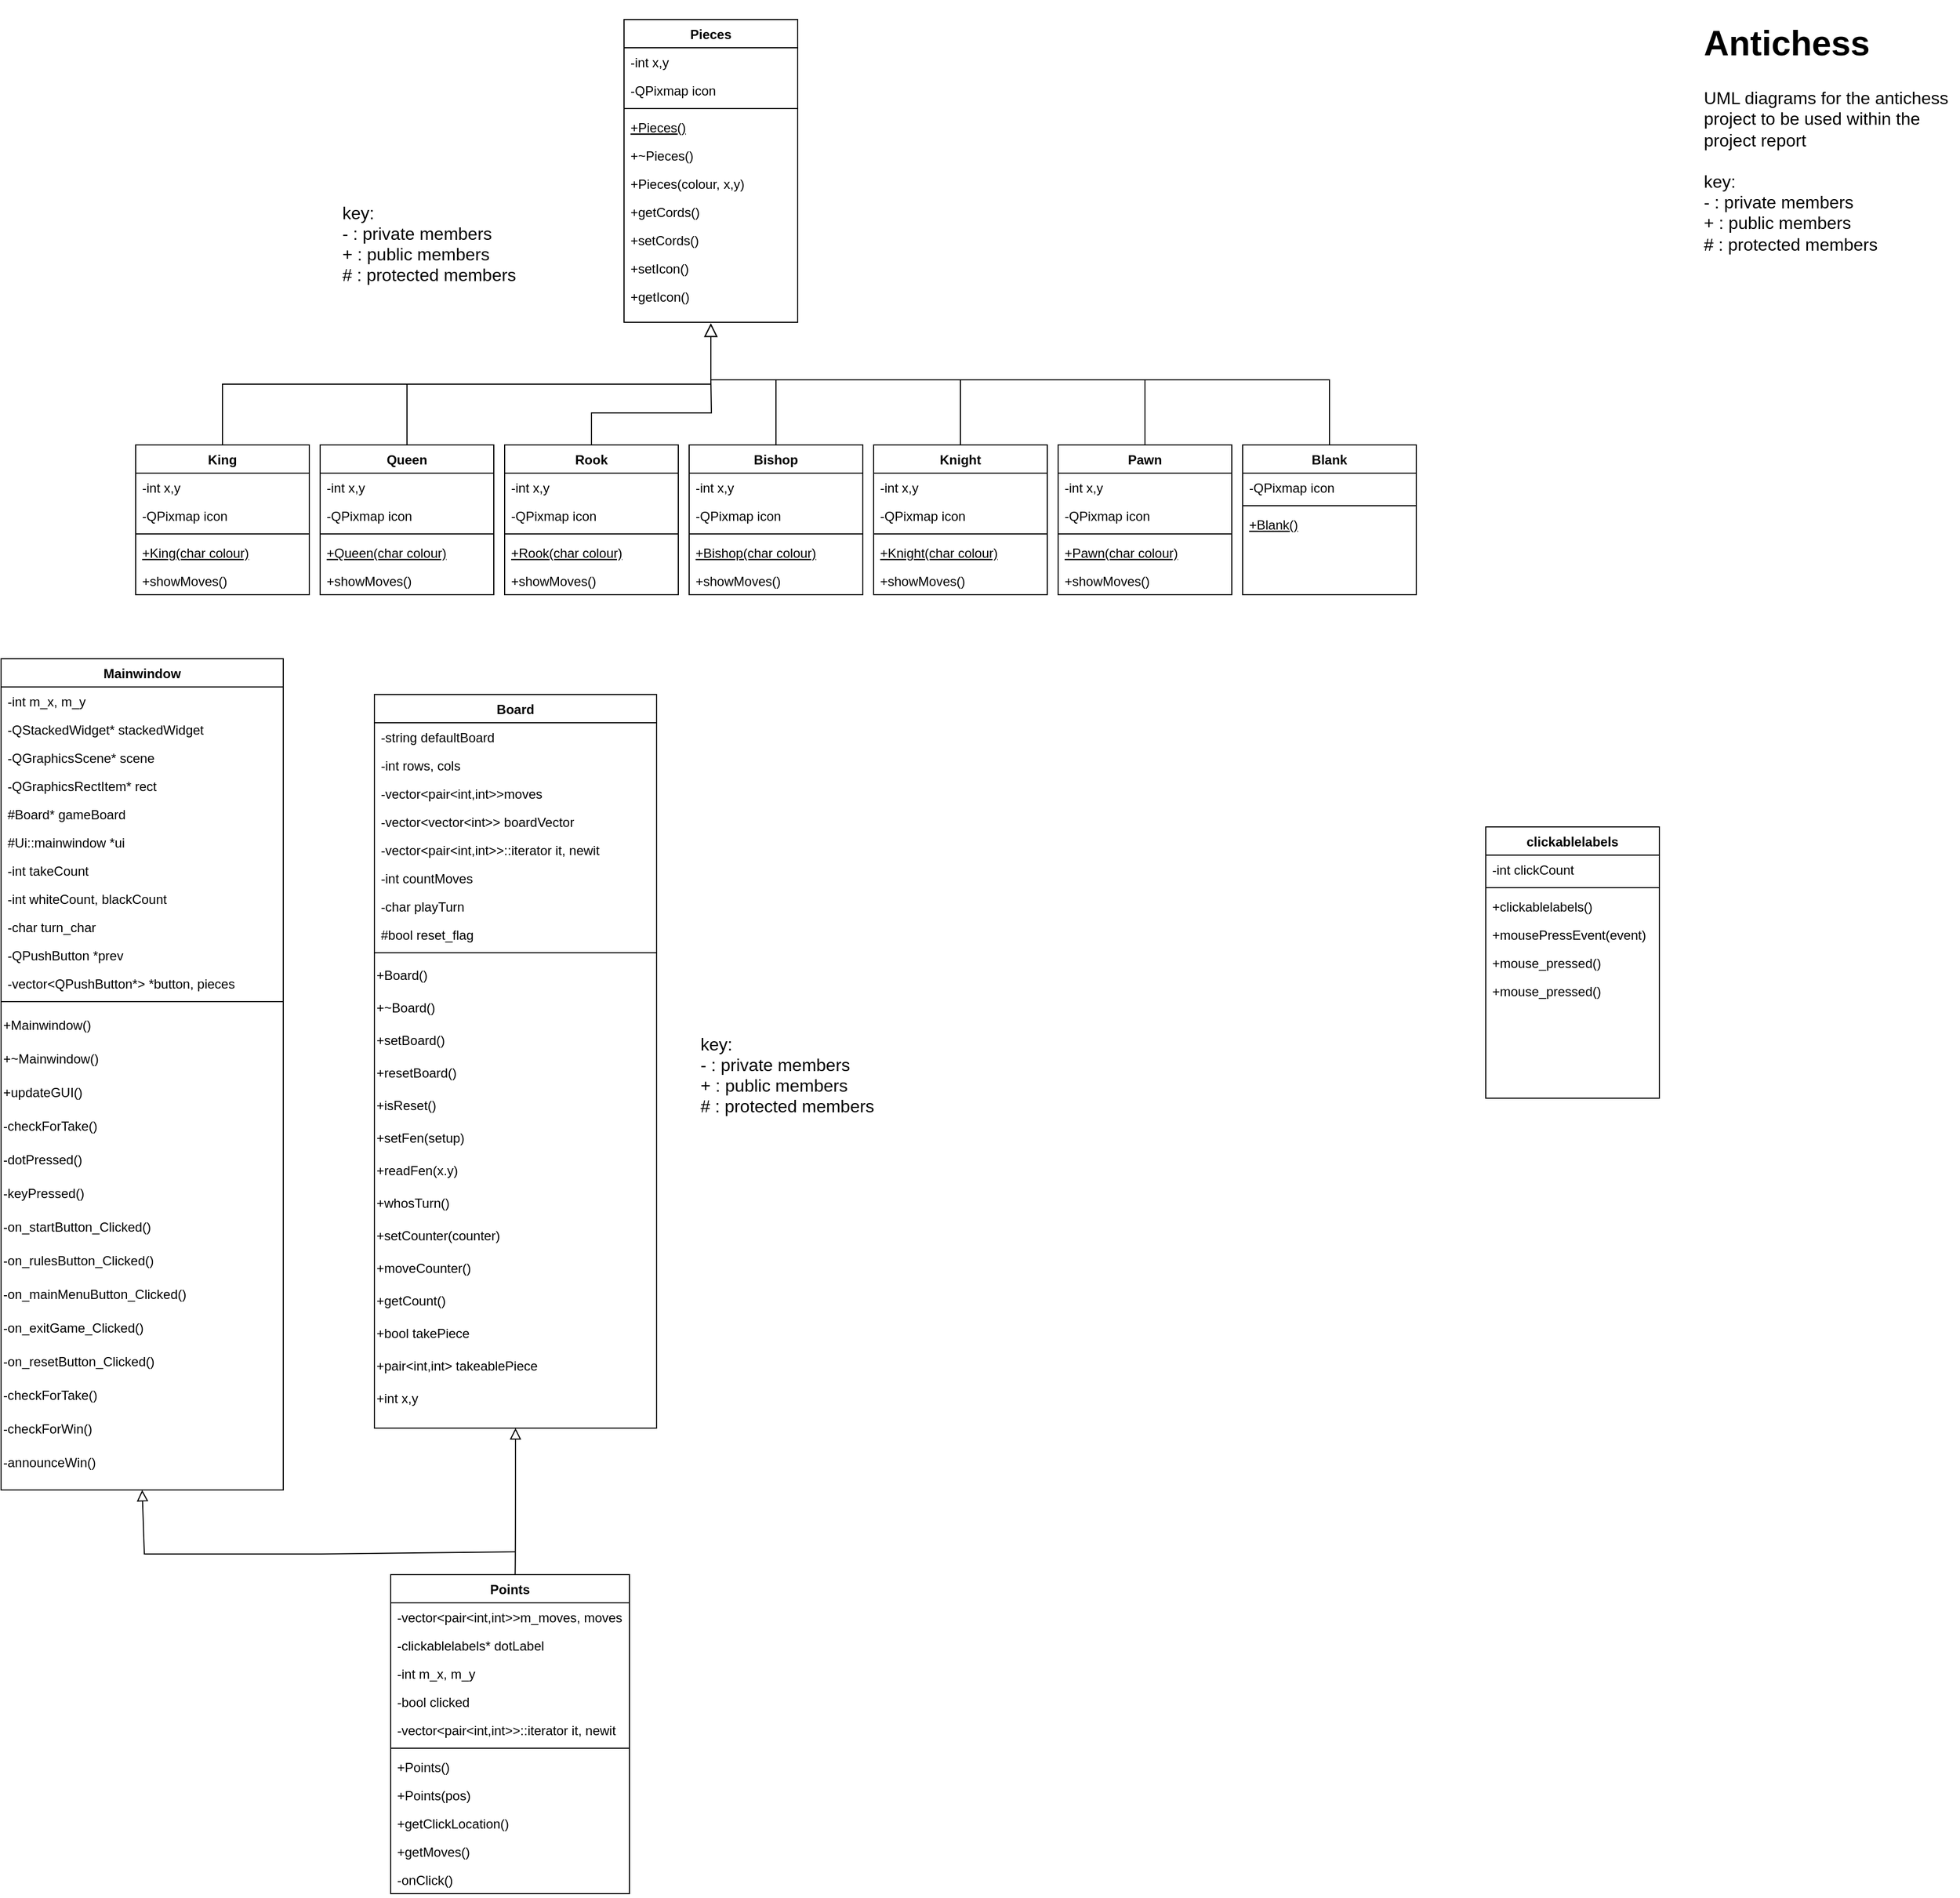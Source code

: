<mxfile version="21.2.1" type="device">
  <diagram id="C5RBs43oDa-KdzZeNtuy" name="Page-1">
    <mxGraphModel dx="2474" dy="1254" grid="0" gridSize="10" guides="1" tooltips="1" connect="1" arrows="1" fold="1" page="0" pageScale="1" pageWidth="827" pageHeight="1169" math="0" shadow="0">
      <root>
        <mxCell id="WIyWlLk6GJQsqaUBKTNV-0" />
        <mxCell id="WIyWlLk6GJQsqaUBKTNV-1" parent="WIyWlLk6GJQsqaUBKTNV-0" />
        <mxCell id="zkfFHV4jXpPFQw0GAbJ--6" value="King" style="swimlane;fontStyle=1;align=center;verticalAlign=top;childLayout=stackLayout;horizontal=1;startSize=26;horizontalStack=0;resizeParent=1;resizeLast=0;collapsible=1;marginBottom=0;rounded=0;shadow=0;strokeWidth=1;" parent="WIyWlLk6GJQsqaUBKTNV-1" vertex="1">
          <mxGeometry x="50" y="410" width="160" height="138" as="geometry">
            <mxRectangle x="130" y="380" width="160" height="26" as="alternateBounds" />
          </mxGeometry>
        </mxCell>
        <mxCell id="zkfFHV4jXpPFQw0GAbJ--7" value="-int x,y" style="text;align=left;verticalAlign=top;spacingLeft=4;spacingRight=4;overflow=hidden;rotatable=0;points=[[0,0.5],[1,0.5]];portConstraint=eastwest;" parent="zkfFHV4jXpPFQw0GAbJ--6" vertex="1">
          <mxGeometry y="26" width="160" height="26" as="geometry" />
        </mxCell>
        <mxCell id="zkfFHV4jXpPFQw0GAbJ--8" value="-QPixmap icon" style="text;align=left;verticalAlign=top;spacingLeft=4;spacingRight=4;overflow=hidden;rotatable=0;points=[[0,0.5],[1,0.5]];portConstraint=eastwest;rounded=0;shadow=0;html=0;" parent="zkfFHV4jXpPFQw0GAbJ--6" vertex="1">
          <mxGeometry y="52" width="160" height="26" as="geometry" />
        </mxCell>
        <mxCell id="zkfFHV4jXpPFQw0GAbJ--9" value="" style="line;html=1;strokeWidth=1;align=left;verticalAlign=middle;spacingTop=-1;spacingLeft=3;spacingRight=3;rotatable=0;labelPosition=right;points=[];portConstraint=eastwest;" parent="zkfFHV4jXpPFQw0GAbJ--6" vertex="1">
          <mxGeometry y="78" width="160" height="8" as="geometry" />
        </mxCell>
        <mxCell id="zkfFHV4jXpPFQw0GAbJ--10" value="+King(char colour)&#xa;" style="text;align=left;verticalAlign=top;spacingLeft=4;spacingRight=4;overflow=hidden;rotatable=0;points=[[0,0.5],[1,0.5]];portConstraint=eastwest;fontStyle=4" parent="zkfFHV4jXpPFQw0GAbJ--6" vertex="1">
          <mxGeometry y="86" width="160" height="26" as="geometry" />
        </mxCell>
        <mxCell id="zkfFHV4jXpPFQw0GAbJ--11" value="+showMoves()" style="text;align=left;verticalAlign=top;spacingLeft=4;spacingRight=4;overflow=hidden;rotatable=0;points=[[0,0.5],[1,0.5]];portConstraint=eastwest;" parent="zkfFHV4jXpPFQw0GAbJ--6" vertex="1">
          <mxGeometry y="112" width="160" height="26" as="geometry" />
        </mxCell>
        <mxCell id="zkfFHV4jXpPFQw0GAbJ--12" value="" style="endArrow=block;endSize=10;endFill=0;shadow=0;strokeWidth=1;rounded=0;edgeStyle=elbowEdgeStyle;elbow=vertical;" parent="WIyWlLk6GJQsqaUBKTNV-1" source="zkfFHV4jXpPFQw0GAbJ--6" edge="1">
          <mxGeometry width="160" relative="1" as="geometry">
            <mxPoint x="230" y="313" as="sourcePoint" />
            <mxPoint x="580" y="298" as="targetPoint" />
          </mxGeometry>
        </mxCell>
        <mxCell id="zkfFHV4jXpPFQw0GAbJ--16" value="" style="endArrow=block;endSize=10;endFill=0;shadow=0;strokeWidth=1;rounded=0;edgeStyle=elbowEdgeStyle;elbow=vertical;" parent="WIyWlLk6GJQsqaUBKTNV-1" edge="1">
          <mxGeometry width="160" relative="1" as="geometry">
            <mxPoint x="300" y="410" as="sourcePoint" />
            <mxPoint x="580" y="298" as="targetPoint" />
            <Array as="points">
              <mxPoint x="580" y="354" />
            </Array>
          </mxGeometry>
        </mxCell>
        <mxCell id="mkz2FVGQH7k904teN52w-16" value="Queen" style="swimlane;fontStyle=1;align=center;verticalAlign=top;childLayout=stackLayout;horizontal=1;startSize=26;horizontalStack=0;resizeParent=1;resizeLast=0;collapsible=1;marginBottom=0;rounded=0;shadow=0;strokeWidth=1;" parent="WIyWlLk6GJQsqaUBKTNV-1" vertex="1">
          <mxGeometry x="220" y="410" width="160" height="138" as="geometry">
            <mxRectangle x="130" y="380" width="160" height="26" as="alternateBounds" />
          </mxGeometry>
        </mxCell>
        <mxCell id="mkz2FVGQH7k904teN52w-17" value="-int x,y" style="text;align=left;verticalAlign=top;spacingLeft=4;spacingRight=4;overflow=hidden;rotatable=0;points=[[0,0.5],[1,0.5]];portConstraint=eastwest;" parent="mkz2FVGQH7k904teN52w-16" vertex="1">
          <mxGeometry y="26" width="160" height="26" as="geometry" />
        </mxCell>
        <mxCell id="mkz2FVGQH7k904teN52w-18" value="-QPixmap icon" style="text;align=left;verticalAlign=top;spacingLeft=4;spacingRight=4;overflow=hidden;rotatable=0;points=[[0,0.5],[1,0.5]];portConstraint=eastwest;rounded=0;shadow=0;html=0;" parent="mkz2FVGQH7k904teN52w-16" vertex="1">
          <mxGeometry y="52" width="160" height="26" as="geometry" />
        </mxCell>
        <mxCell id="mkz2FVGQH7k904teN52w-19" value="" style="line;html=1;strokeWidth=1;align=left;verticalAlign=middle;spacingTop=-1;spacingLeft=3;spacingRight=3;rotatable=0;labelPosition=right;points=[];portConstraint=eastwest;" parent="mkz2FVGQH7k904teN52w-16" vertex="1">
          <mxGeometry y="78" width="160" height="8" as="geometry" />
        </mxCell>
        <mxCell id="mkz2FVGQH7k904teN52w-20" value="+Queen(char colour)" style="text;align=left;verticalAlign=top;spacingLeft=4;spacingRight=4;overflow=hidden;rotatable=0;points=[[0,0.5],[1,0.5]];portConstraint=eastwest;fontStyle=4" parent="mkz2FVGQH7k904teN52w-16" vertex="1">
          <mxGeometry y="86" width="160" height="26" as="geometry" />
        </mxCell>
        <mxCell id="mkz2FVGQH7k904teN52w-21" value="+showMoves()" style="text;align=left;verticalAlign=top;spacingLeft=4;spacingRight=4;overflow=hidden;rotatable=0;points=[[0,0.5],[1,0.5]];portConstraint=eastwest;" parent="mkz2FVGQH7k904teN52w-16" vertex="1">
          <mxGeometry y="112" width="160" height="26" as="geometry" />
        </mxCell>
        <mxCell id="mkz2FVGQH7k904teN52w-54" style="edgeStyle=orthogonalEdgeStyle;rounded=0;orthogonalLoop=1;jettySize=auto;html=1;exitX=0.5;exitY=0;exitDx=0;exitDy=0;endArrow=none;endFill=0;" parent="WIyWlLk6GJQsqaUBKTNV-1" source="mkz2FVGQH7k904teN52w-22" edge="1">
          <mxGeometry relative="1" as="geometry">
            <mxPoint x="580" y="350" as="targetPoint" />
          </mxGeometry>
        </mxCell>
        <mxCell id="mkz2FVGQH7k904teN52w-22" value="Rook" style="swimlane;fontStyle=1;align=center;verticalAlign=top;childLayout=stackLayout;horizontal=1;startSize=26;horizontalStack=0;resizeParent=1;resizeLast=0;collapsible=1;marginBottom=0;rounded=0;shadow=0;strokeWidth=1;" parent="WIyWlLk6GJQsqaUBKTNV-1" vertex="1">
          <mxGeometry x="390" y="410" width="160" height="138" as="geometry">
            <mxRectangle x="130" y="380" width="160" height="26" as="alternateBounds" />
          </mxGeometry>
        </mxCell>
        <mxCell id="mkz2FVGQH7k904teN52w-23" value="-int x,y" style="text;align=left;verticalAlign=top;spacingLeft=4;spacingRight=4;overflow=hidden;rotatable=0;points=[[0,0.5],[1,0.5]];portConstraint=eastwest;" parent="mkz2FVGQH7k904teN52w-22" vertex="1">
          <mxGeometry y="26" width="160" height="26" as="geometry" />
        </mxCell>
        <mxCell id="mkz2FVGQH7k904teN52w-24" value="-QPixmap icon" style="text;align=left;verticalAlign=top;spacingLeft=4;spacingRight=4;overflow=hidden;rotatable=0;points=[[0,0.5],[1,0.5]];portConstraint=eastwest;rounded=0;shadow=0;html=0;" parent="mkz2FVGQH7k904teN52w-22" vertex="1">
          <mxGeometry y="52" width="160" height="26" as="geometry" />
        </mxCell>
        <mxCell id="mkz2FVGQH7k904teN52w-25" value="" style="line;html=1;strokeWidth=1;align=left;verticalAlign=middle;spacingTop=-1;spacingLeft=3;spacingRight=3;rotatable=0;labelPosition=right;points=[];portConstraint=eastwest;" parent="mkz2FVGQH7k904teN52w-22" vertex="1">
          <mxGeometry y="78" width="160" height="8" as="geometry" />
        </mxCell>
        <mxCell id="mkz2FVGQH7k904teN52w-26" value="+Rook(char colour)" style="text;align=left;verticalAlign=top;spacingLeft=4;spacingRight=4;overflow=hidden;rotatable=0;points=[[0,0.5],[1,0.5]];portConstraint=eastwest;fontStyle=4" parent="mkz2FVGQH7k904teN52w-22" vertex="1">
          <mxGeometry y="86" width="160" height="26" as="geometry" />
        </mxCell>
        <mxCell id="mkz2FVGQH7k904teN52w-27" value="+showMoves()" style="text;align=left;verticalAlign=top;spacingLeft=4;spacingRight=4;overflow=hidden;rotatable=0;points=[[0,0.5],[1,0.5]];portConstraint=eastwest;" parent="mkz2FVGQH7k904teN52w-22" vertex="1">
          <mxGeometry y="112" width="160" height="26" as="geometry" />
        </mxCell>
        <mxCell id="mkz2FVGQH7k904teN52w-57" style="edgeStyle=orthogonalEdgeStyle;rounded=0;orthogonalLoop=1;jettySize=auto;html=1;endArrow=none;endFill=0;" parent="WIyWlLk6GJQsqaUBKTNV-1" source="mkz2FVGQH7k904teN52w-28" edge="1">
          <mxGeometry relative="1" as="geometry">
            <mxPoint x="580" y="350" as="targetPoint" />
            <Array as="points">
              <mxPoint x="640" y="350" />
            </Array>
          </mxGeometry>
        </mxCell>
        <mxCell id="mkz2FVGQH7k904teN52w-28" value="Bishop" style="swimlane;fontStyle=1;align=center;verticalAlign=top;childLayout=stackLayout;horizontal=1;startSize=26;horizontalStack=0;resizeParent=1;resizeLast=0;collapsible=1;marginBottom=0;rounded=0;shadow=0;strokeWidth=1;" parent="WIyWlLk6GJQsqaUBKTNV-1" vertex="1">
          <mxGeometry x="560" y="410" width="160" height="138" as="geometry">
            <mxRectangle x="130" y="380" width="160" height="26" as="alternateBounds" />
          </mxGeometry>
        </mxCell>
        <mxCell id="mkz2FVGQH7k904teN52w-29" value="-int x,y" style="text;align=left;verticalAlign=top;spacingLeft=4;spacingRight=4;overflow=hidden;rotatable=0;points=[[0,0.5],[1,0.5]];portConstraint=eastwest;" parent="mkz2FVGQH7k904teN52w-28" vertex="1">
          <mxGeometry y="26" width="160" height="26" as="geometry" />
        </mxCell>
        <mxCell id="mkz2FVGQH7k904teN52w-30" value="-QPixmap icon" style="text;align=left;verticalAlign=top;spacingLeft=4;spacingRight=4;overflow=hidden;rotatable=0;points=[[0,0.5],[1,0.5]];portConstraint=eastwest;rounded=0;shadow=0;html=0;" parent="mkz2FVGQH7k904teN52w-28" vertex="1">
          <mxGeometry y="52" width="160" height="26" as="geometry" />
        </mxCell>
        <mxCell id="mkz2FVGQH7k904teN52w-31" value="" style="line;html=1;strokeWidth=1;align=left;verticalAlign=middle;spacingTop=-1;spacingLeft=3;spacingRight=3;rotatable=0;labelPosition=right;points=[];portConstraint=eastwest;" parent="mkz2FVGQH7k904teN52w-28" vertex="1">
          <mxGeometry y="78" width="160" height="8" as="geometry" />
        </mxCell>
        <mxCell id="mkz2FVGQH7k904teN52w-32" value="+Bishop(char colour)" style="text;align=left;verticalAlign=top;spacingLeft=4;spacingRight=4;overflow=hidden;rotatable=0;points=[[0,0.5],[1,0.5]];portConstraint=eastwest;fontStyle=4" parent="mkz2FVGQH7k904teN52w-28" vertex="1">
          <mxGeometry y="86" width="160" height="26" as="geometry" />
        </mxCell>
        <mxCell id="mkz2FVGQH7k904teN52w-33" value="+showMoves()" style="text;align=left;verticalAlign=top;spacingLeft=4;spacingRight=4;overflow=hidden;rotatable=0;points=[[0,0.5],[1,0.5]];portConstraint=eastwest;" parent="mkz2FVGQH7k904teN52w-28" vertex="1">
          <mxGeometry y="112" width="160" height="26" as="geometry" />
        </mxCell>
        <mxCell id="mkz2FVGQH7k904teN52w-58" style="edgeStyle=orthogonalEdgeStyle;rounded=0;orthogonalLoop=1;jettySize=auto;html=1;exitX=0.5;exitY=0;exitDx=0;exitDy=0;endArrow=none;endFill=0;" parent="WIyWlLk6GJQsqaUBKTNV-1" source="mkz2FVGQH7k904teN52w-34" edge="1">
          <mxGeometry relative="1" as="geometry">
            <mxPoint x="640" y="350" as="targetPoint" />
            <Array as="points">
              <mxPoint x="810" y="350" />
            </Array>
          </mxGeometry>
        </mxCell>
        <mxCell id="mkz2FVGQH7k904teN52w-34" value="Knight" style="swimlane;fontStyle=1;align=center;verticalAlign=top;childLayout=stackLayout;horizontal=1;startSize=26;horizontalStack=0;resizeParent=1;resizeLast=0;collapsible=1;marginBottom=0;rounded=0;shadow=0;strokeWidth=1;" parent="WIyWlLk6GJQsqaUBKTNV-1" vertex="1">
          <mxGeometry x="730" y="410" width="160" height="138" as="geometry">
            <mxRectangle x="130" y="380" width="160" height="26" as="alternateBounds" />
          </mxGeometry>
        </mxCell>
        <mxCell id="mkz2FVGQH7k904teN52w-35" value="-int x,y" style="text;align=left;verticalAlign=top;spacingLeft=4;spacingRight=4;overflow=hidden;rotatable=0;points=[[0,0.5],[1,0.5]];portConstraint=eastwest;" parent="mkz2FVGQH7k904teN52w-34" vertex="1">
          <mxGeometry y="26" width="160" height="26" as="geometry" />
        </mxCell>
        <mxCell id="mkz2FVGQH7k904teN52w-36" value="-QPixmap icon" style="text;align=left;verticalAlign=top;spacingLeft=4;spacingRight=4;overflow=hidden;rotatable=0;points=[[0,0.5],[1,0.5]];portConstraint=eastwest;rounded=0;shadow=0;html=0;" parent="mkz2FVGQH7k904teN52w-34" vertex="1">
          <mxGeometry y="52" width="160" height="26" as="geometry" />
        </mxCell>
        <mxCell id="mkz2FVGQH7k904teN52w-37" value="" style="line;html=1;strokeWidth=1;align=left;verticalAlign=middle;spacingTop=-1;spacingLeft=3;spacingRight=3;rotatable=0;labelPosition=right;points=[];portConstraint=eastwest;" parent="mkz2FVGQH7k904teN52w-34" vertex="1">
          <mxGeometry y="78" width="160" height="8" as="geometry" />
        </mxCell>
        <mxCell id="mkz2FVGQH7k904teN52w-38" value="+Knight(char colour)" style="text;align=left;verticalAlign=top;spacingLeft=4;spacingRight=4;overflow=hidden;rotatable=0;points=[[0,0.5],[1,0.5]];portConstraint=eastwest;fontStyle=4" parent="mkz2FVGQH7k904teN52w-34" vertex="1">
          <mxGeometry y="86" width="160" height="26" as="geometry" />
        </mxCell>
        <mxCell id="mkz2FVGQH7k904teN52w-39" value="+showMoves()" style="text;align=left;verticalAlign=top;spacingLeft=4;spacingRight=4;overflow=hidden;rotatable=0;points=[[0,0.5],[1,0.5]];portConstraint=eastwest;" parent="mkz2FVGQH7k904teN52w-34" vertex="1">
          <mxGeometry y="112" width="160" height="26" as="geometry" />
        </mxCell>
        <mxCell id="mkz2FVGQH7k904teN52w-59" style="edgeStyle=orthogonalEdgeStyle;rounded=0;orthogonalLoop=1;jettySize=auto;html=1;exitX=0.5;exitY=0;exitDx=0;exitDy=0;endArrow=none;endFill=0;" parent="WIyWlLk6GJQsqaUBKTNV-1" source="mkz2FVGQH7k904teN52w-40" edge="1">
          <mxGeometry relative="1" as="geometry">
            <mxPoint x="810" y="350" as="targetPoint" />
            <Array as="points">
              <mxPoint x="980" y="350" />
              <mxPoint x="810" y="350" />
            </Array>
          </mxGeometry>
        </mxCell>
        <mxCell id="mkz2FVGQH7k904teN52w-40" value="Pawn" style="swimlane;fontStyle=1;align=center;verticalAlign=top;childLayout=stackLayout;horizontal=1;startSize=26;horizontalStack=0;resizeParent=1;resizeLast=0;collapsible=1;marginBottom=0;rounded=0;shadow=0;strokeWidth=1;" parent="WIyWlLk6GJQsqaUBKTNV-1" vertex="1">
          <mxGeometry x="900" y="410" width="160" height="138" as="geometry">
            <mxRectangle x="130" y="380" width="160" height="26" as="alternateBounds" />
          </mxGeometry>
        </mxCell>
        <mxCell id="mkz2FVGQH7k904teN52w-41" value="-int x,y" style="text;align=left;verticalAlign=top;spacingLeft=4;spacingRight=4;overflow=hidden;rotatable=0;points=[[0,0.5],[1,0.5]];portConstraint=eastwest;" parent="mkz2FVGQH7k904teN52w-40" vertex="1">
          <mxGeometry y="26" width="160" height="26" as="geometry" />
        </mxCell>
        <mxCell id="mkz2FVGQH7k904teN52w-42" value="-QPixmap icon" style="text;align=left;verticalAlign=top;spacingLeft=4;spacingRight=4;overflow=hidden;rotatable=0;points=[[0,0.5],[1,0.5]];portConstraint=eastwest;rounded=0;shadow=0;html=0;" parent="mkz2FVGQH7k904teN52w-40" vertex="1">
          <mxGeometry y="52" width="160" height="26" as="geometry" />
        </mxCell>
        <mxCell id="mkz2FVGQH7k904teN52w-43" value="" style="line;html=1;strokeWidth=1;align=left;verticalAlign=middle;spacingTop=-1;spacingLeft=3;spacingRight=3;rotatable=0;labelPosition=right;points=[];portConstraint=eastwest;" parent="mkz2FVGQH7k904teN52w-40" vertex="1">
          <mxGeometry y="78" width="160" height="8" as="geometry" />
        </mxCell>
        <mxCell id="mkz2FVGQH7k904teN52w-44" value="+Pawn(char colour)" style="text;align=left;verticalAlign=top;spacingLeft=4;spacingRight=4;overflow=hidden;rotatable=0;points=[[0,0.5],[1,0.5]];portConstraint=eastwest;fontStyle=4" parent="mkz2FVGQH7k904teN52w-40" vertex="1">
          <mxGeometry y="86" width="160" height="26" as="geometry" />
        </mxCell>
        <mxCell id="mkz2FVGQH7k904teN52w-45" value="+showMoves()" style="text;align=left;verticalAlign=top;spacingLeft=4;spacingRight=4;overflow=hidden;rotatable=0;points=[[0,0.5],[1,0.5]];portConstraint=eastwest;" parent="mkz2FVGQH7k904teN52w-40" vertex="1">
          <mxGeometry y="112" width="160" height="26" as="geometry" />
        </mxCell>
        <mxCell id="mkz2FVGQH7k904teN52w-60" style="edgeStyle=orthogonalEdgeStyle;rounded=0;orthogonalLoop=1;jettySize=auto;html=1;endArrow=none;endFill=0;" parent="WIyWlLk6GJQsqaUBKTNV-1" source="mkz2FVGQH7k904teN52w-46" edge="1">
          <mxGeometry relative="1" as="geometry">
            <mxPoint x="980" y="350" as="targetPoint" />
            <Array as="points">
              <mxPoint x="1150" y="350" />
            </Array>
          </mxGeometry>
        </mxCell>
        <mxCell id="mkz2FVGQH7k904teN52w-46" value="Blank" style="swimlane;fontStyle=1;align=center;verticalAlign=top;childLayout=stackLayout;horizontal=1;startSize=26;horizontalStack=0;resizeParent=1;resizeLast=0;collapsible=1;marginBottom=0;rounded=0;shadow=0;strokeWidth=1;" parent="WIyWlLk6GJQsqaUBKTNV-1" vertex="1">
          <mxGeometry x="1070" y="410" width="160" height="138" as="geometry">
            <mxRectangle x="130" y="380" width="160" height="26" as="alternateBounds" />
          </mxGeometry>
        </mxCell>
        <mxCell id="mkz2FVGQH7k904teN52w-48" value="-QPixmap icon" style="text;align=left;verticalAlign=top;spacingLeft=4;spacingRight=4;overflow=hidden;rotatable=0;points=[[0,0.5],[1,0.5]];portConstraint=eastwest;rounded=0;shadow=0;html=0;" parent="mkz2FVGQH7k904teN52w-46" vertex="1">
          <mxGeometry y="26" width="160" height="26" as="geometry" />
        </mxCell>
        <mxCell id="mkz2FVGQH7k904teN52w-49" value="" style="line;html=1;strokeWidth=1;align=left;verticalAlign=middle;spacingTop=-1;spacingLeft=3;spacingRight=3;rotatable=0;labelPosition=right;points=[];portConstraint=eastwest;" parent="mkz2FVGQH7k904teN52w-46" vertex="1">
          <mxGeometry y="52" width="160" height="8" as="geometry" />
        </mxCell>
        <mxCell id="mkz2FVGQH7k904teN52w-50" value="+Blank()" style="text;align=left;verticalAlign=top;spacingLeft=4;spacingRight=4;overflow=hidden;rotatable=0;points=[[0,0.5],[1,0.5]];portConstraint=eastwest;fontStyle=4" parent="mkz2FVGQH7k904teN52w-46" vertex="1">
          <mxGeometry y="60" width="160" height="26" as="geometry" />
        </mxCell>
        <mxCell id="p9Op5cKsYGOgVIn3cJve-4" value="Pieces" style="swimlane;fontStyle=1;align=center;verticalAlign=top;childLayout=stackLayout;horizontal=1;startSize=26;horizontalStack=0;resizeParent=1;resizeLast=0;collapsible=1;marginBottom=0;rounded=0;shadow=0;strokeWidth=1;" parent="WIyWlLk6GJQsqaUBKTNV-1" vertex="1">
          <mxGeometry x="500" y="18" width="160" height="279" as="geometry">
            <mxRectangle x="130" y="380" width="160" height="26" as="alternateBounds" />
          </mxGeometry>
        </mxCell>
        <mxCell id="p9Op5cKsYGOgVIn3cJve-5" value="-int x,y" style="text;align=left;verticalAlign=top;spacingLeft=4;spacingRight=4;overflow=hidden;rotatable=0;points=[[0,0.5],[1,0.5]];portConstraint=eastwest;" parent="p9Op5cKsYGOgVIn3cJve-4" vertex="1">
          <mxGeometry y="26" width="160" height="26" as="geometry" />
        </mxCell>
        <mxCell id="p9Op5cKsYGOgVIn3cJve-6" value="-QPixmap icon" style="text;align=left;verticalAlign=top;spacingLeft=4;spacingRight=4;overflow=hidden;rotatable=0;points=[[0,0.5],[1,0.5]];portConstraint=eastwest;rounded=0;shadow=0;html=0;" parent="p9Op5cKsYGOgVIn3cJve-4" vertex="1">
          <mxGeometry y="52" width="160" height="26" as="geometry" />
        </mxCell>
        <mxCell id="p9Op5cKsYGOgVIn3cJve-7" value="" style="line;html=1;strokeWidth=1;align=left;verticalAlign=middle;spacingTop=-1;spacingLeft=3;spacingRight=3;rotatable=0;labelPosition=right;points=[];portConstraint=eastwest;" parent="p9Op5cKsYGOgVIn3cJve-4" vertex="1">
          <mxGeometry y="78" width="160" height="8" as="geometry" />
        </mxCell>
        <mxCell id="p9Op5cKsYGOgVIn3cJve-8" value="+Pieces()" style="text;align=left;verticalAlign=top;spacingLeft=4;spacingRight=4;overflow=hidden;rotatable=0;points=[[0,0.5],[1,0.5]];portConstraint=eastwest;fontStyle=4" parent="p9Op5cKsYGOgVIn3cJve-4" vertex="1">
          <mxGeometry y="86" width="160" height="26" as="geometry" />
        </mxCell>
        <mxCell id="p9Op5cKsYGOgVIn3cJve-9" value="+~Pieces()" style="text;align=left;verticalAlign=top;spacingLeft=4;spacingRight=4;overflow=hidden;rotatable=0;points=[[0,0.5],[1,0.5]];portConstraint=eastwest;" parent="p9Op5cKsYGOgVIn3cJve-4" vertex="1">
          <mxGeometry y="112" width="160" height="26" as="geometry" />
        </mxCell>
        <mxCell id="L-mthGjn1kzEKq5-vDxo-0" value="+Pieces(colour, x,y)" style="text;align=left;verticalAlign=top;spacingLeft=4;spacingRight=4;overflow=hidden;rotatable=0;points=[[0,0.5],[1,0.5]];portConstraint=eastwest;" parent="p9Op5cKsYGOgVIn3cJve-4" vertex="1">
          <mxGeometry y="138" width="160" height="26" as="geometry" />
        </mxCell>
        <mxCell id="ZflxAB2xYYv3WKK_JEtP-0" value="+getCords()" style="text;align=left;verticalAlign=top;spacingLeft=4;spacingRight=4;overflow=hidden;rotatable=0;points=[[0,0.5],[1,0.5]];portConstraint=eastwest;" parent="p9Op5cKsYGOgVIn3cJve-4" vertex="1">
          <mxGeometry y="164" width="160" height="26" as="geometry" />
        </mxCell>
        <mxCell id="ZflxAB2xYYv3WKK_JEtP-2" value="+setCords()" style="text;align=left;verticalAlign=top;spacingLeft=4;spacingRight=4;overflow=hidden;rotatable=0;points=[[0,0.5],[1,0.5]];portConstraint=eastwest;" parent="p9Op5cKsYGOgVIn3cJve-4" vertex="1">
          <mxGeometry y="190" width="160" height="26" as="geometry" />
        </mxCell>
        <mxCell id="ZflxAB2xYYv3WKK_JEtP-3" value="+setIcon()" style="text;align=left;verticalAlign=top;spacingLeft=4;spacingRight=4;overflow=hidden;rotatable=0;points=[[0,0.5],[1,0.5]];portConstraint=eastwest;" parent="p9Op5cKsYGOgVIn3cJve-4" vertex="1">
          <mxGeometry y="216" width="160" height="26" as="geometry" />
        </mxCell>
        <mxCell id="ZflxAB2xYYv3WKK_JEtP-6" value="+getIcon()" style="text;align=left;verticalAlign=top;spacingLeft=4;spacingRight=4;overflow=hidden;rotatable=0;points=[[0,0.5],[1,0.5]];portConstraint=eastwest;" parent="p9Op5cKsYGOgVIn3cJve-4" vertex="1">
          <mxGeometry y="242" width="160" height="26" as="geometry" />
        </mxCell>
        <mxCell id="p9Op5cKsYGOgVIn3cJve-11" value="Board" style="swimlane;fontStyle=1;align=center;verticalAlign=top;childLayout=stackLayout;horizontal=1;startSize=26;horizontalStack=0;resizeParent=1;resizeLast=0;collapsible=1;marginBottom=0;rounded=0;shadow=0;strokeWidth=1;" parent="WIyWlLk6GJQsqaUBKTNV-1" vertex="1">
          <mxGeometry x="270" y="640" width="260" height="676" as="geometry">
            <mxRectangle x="220" y="120" width="160" height="26" as="alternateBounds" />
          </mxGeometry>
        </mxCell>
        <mxCell id="p9Op5cKsYGOgVIn3cJve-12" value="-string defaultBoard&#xa;" style="text;align=left;verticalAlign=top;spacingLeft=4;spacingRight=4;overflow=hidden;rotatable=0;points=[[0,0.5],[1,0.5]];portConstraint=eastwest;" parent="p9Op5cKsYGOgVIn3cJve-11" vertex="1">
          <mxGeometry y="26" width="260" height="26" as="geometry" />
        </mxCell>
        <mxCell id="9Hbu5etMOKJ1x2yPfyrb-42" value="-int rows, cols" style="text;align=left;verticalAlign=top;spacingLeft=4;spacingRight=4;overflow=hidden;rotatable=0;points=[[0,0.5],[1,0.5]];portConstraint=eastwest;" parent="p9Op5cKsYGOgVIn3cJve-11" vertex="1">
          <mxGeometry y="52" width="260" height="26" as="geometry" />
        </mxCell>
        <mxCell id="9Hbu5etMOKJ1x2yPfyrb-43" value="-vector&lt;pair&lt;int,int&gt;&gt;moves" style="text;align=left;verticalAlign=top;spacingLeft=4;spacingRight=4;overflow=hidden;rotatable=0;points=[[0,0.5],[1,0.5]];portConstraint=eastwest;" parent="p9Op5cKsYGOgVIn3cJve-11" vertex="1">
          <mxGeometry y="78" width="260" height="26" as="geometry" />
        </mxCell>
        <mxCell id="9Hbu5etMOKJ1x2yPfyrb-44" value="-vector&lt;vector&lt;int&gt;&gt; boardVector" style="text;align=left;verticalAlign=top;spacingLeft=4;spacingRight=4;overflow=hidden;rotatable=0;points=[[0,0.5],[1,0.5]];portConstraint=eastwest;" parent="p9Op5cKsYGOgVIn3cJve-11" vertex="1">
          <mxGeometry y="104" width="260" height="26" as="geometry" />
        </mxCell>
        <mxCell id="9Hbu5etMOKJ1x2yPfyrb-45" value="-vector&lt;pair&lt;int,int&gt;&gt;::iterator it, newit" style="text;align=left;verticalAlign=top;spacingLeft=4;spacingRight=4;overflow=hidden;rotatable=0;points=[[0,0.5],[1,0.5]];portConstraint=eastwest;" parent="p9Op5cKsYGOgVIn3cJve-11" vertex="1">
          <mxGeometry y="130" width="260" height="26" as="geometry" />
        </mxCell>
        <mxCell id="9Hbu5etMOKJ1x2yPfyrb-46" value="-int countMoves" style="text;align=left;verticalAlign=top;spacingLeft=4;spacingRight=4;overflow=hidden;rotatable=0;points=[[0,0.5],[1,0.5]];portConstraint=eastwest;" parent="p9Op5cKsYGOgVIn3cJve-11" vertex="1">
          <mxGeometry y="156" width="260" height="26" as="geometry" />
        </mxCell>
        <mxCell id="9Hbu5etMOKJ1x2yPfyrb-47" value="-char playTurn" style="text;align=left;verticalAlign=top;spacingLeft=4;spacingRight=4;overflow=hidden;rotatable=0;points=[[0,0.5],[1,0.5]];portConstraint=eastwest;" parent="p9Op5cKsYGOgVIn3cJve-11" vertex="1">
          <mxGeometry y="182" width="260" height="26" as="geometry" />
        </mxCell>
        <mxCell id="9Hbu5etMOKJ1x2yPfyrb-48" value="#bool reset_flag" style="text;align=left;verticalAlign=top;spacingLeft=4;spacingRight=4;overflow=hidden;rotatable=0;points=[[0,0.5],[1,0.5]];portConstraint=eastwest;" parent="p9Op5cKsYGOgVIn3cJve-11" vertex="1">
          <mxGeometry y="208" width="260" height="26" as="geometry" />
        </mxCell>
        <mxCell id="p9Op5cKsYGOgVIn3cJve-13" value="" style="line;html=1;strokeWidth=1;align=left;verticalAlign=middle;spacingTop=-1;spacingLeft=3;spacingRight=3;rotatable=0;labelPosition=right;points=[];portConstraint=eastwest;" parent="p9Op5cKsYGOgVIn3cJve-11" vertex="1">
          <mxGeometry y="234" width="260" height="8" as="geometry" />
        </mxCell>
        <mxCell id="9Hbu5etMOKJ1x2yPfyrb-49" value="&lt;font style=&quot;font-size: 12px;&quot;&gt;+Board()&lt;/font&gt;" style="text;html=1;align=left;verticalAlign=middle;resizable=0;points=[];autosize=1;strokeColor=none;fillColor=none;fontSize=16;" parent="p9Op5cKsYGOgVIn3cJve-11" vertex="1">
          <mxGeometry y="242" width="260" height="30" as="geometry" />
        </mxCell>
        <mxCell id="9Hbu5etMOKJ1x2yPfyrb-50" value="&lt;font style=&quot;font-size: 12px;&quot;&gt;+~Board()&lt;/font&gt;" style="text;html=1;align=left;verticalAlign=middle;resizable=0;points=[];autosize=1;strokeColor=none;fillColor=none;fontSize=16;" parent="p9Op5cKsYGOgVIn3cJve-11" vertex="1">
          <mxGeometry y="272" width="260" height="30" as="geometry" />
        </mxCell>
        <mxCell id="ww2RX9aYUT20yw8In_mu-0" value="&lt;font style=&quot;font-size: 12px;&quot;&gt;+setBoard()&lt;/font&gt;" style="text;html=1;align=left;verticalAlign=middle;resizable=0;points=[];autosize=1;strokeColor=none;fillColor=none;fontSize=16;" parent="p9Op5cKsYGOgVIn3cJve-11" vertex="1">
          <mxGeometry y="302" width="260" height="30" as="geometry" />
        </mxCell>
        <mxCell id="ww2RX9aYUT20yw8In_mu-1" value="&lt;span style=&quot;font-size: 12px;&quot;&gt;+resetBoard()&lt;/span&gt;" style="text;html=1;align=left;verticalAlign=middle;resizable=0;points=[];autosize=1;strokeColor=none;fillColor=none;fontSize=16;" parent="p9Op5cKsYGOgVIn3cJve-11" vertex="1">
          <mxGeometry y="332" width="260" height="30" as="geometry" />
        </mxCell>
        <mxCell id="ww2RX9aYUT20yw8In_mu-2" value="&lt;span style=&quot;font-size: 12px;&quot;&gt;+isReset()&lt;/span&gt;" style="text;html=1;align=left;verticalAlign=middle;resizable=0;points=[];autosize=1;strokeColor=none;fillColor=none;fontSize=16;" parent="p9Op5cKsYGOgVIn3cJve-11" vertex="1">
          <mxGeometry y="362" width="260" height="30" as="geometry" />
        </mxCell>
        <mxCell id="ww2RX9aYUT20yw8In_mu-3" value="&lt;span style=&quot;font-size: 12px;&quot;&gt;+setFen(setup)&lt;/span&gt;" style="text;html=1;align=left;verticalAlign=middle;resizable=0;points=[];autosize=1;strokeColor=none;fillColor=none;fontSize=16;" parent="p9Op5cKsYGOgVIn3cJve-11" vertex="1">
          <mxGeometry y="392" width="260" height="30" as="geometry" />
        </mxCell>
        <mxCell id="ww2RX9aYUT20yw8In_mu-4" value="&lt;span style=&quot;font-size: 12px;&quot;&gt;+readFen(x.y)&lt;/span&gt;" style="text;html=1;align=left;verticalAlign=middle;resizable=0;points=[];autosize=1;strokeColor=none;fillColor=none;fontSize=16;" parent="p9Op5cKsYGOgVIn3cJve-11" vertex="1">
          <mxGeometry y="422" width="260" height="30" as="geometry" />
        </mxCell>
        <mxCell id="ww2RX9aYUT20yw8In_mu-5" value="&lt;span style=&quot;font-size: 12px;&quot;&gt;+whosTurn()&lt;/span&gt;" style="text;html=1;align=left;verticalAlign=middle;resizable=0;points=[];autosize=1;strokeColor=none;fillColor=none;fontSize=16;" parent="p9Op5cKsYGOgVIn3cJve-11" vertex="1">
          <mxGeometry y="452" width="260" height="30" as="geometry" />
        </mxCell>
        <mxCell id="ww2RX9aYUT20yw8In_mu-6" value="&lt;span style=&quot;font-size: 12px;&quot;&gt;+setCounter(counter)&lt;/span&gt;" style="text;html=1;align=left;verticalAlign=middle;resizable=0;points=[];autosize=1;strokeColor=none;fillColor=none;fontSize=16;" parent="p9Op5cKsYGOgVIn3cJve-11" vertex="1">
          <mxGeometry y="482" width="260" height="30" as="geometry" />
        </mxCell>
        <mxCell id="ww2RX9aYUT20yw8In_mu-7" value="&lt;span style=&quot;font-size: 12px;&quot;&gt;+moveCounter()&lt;/span&gt;" style="text;html=1;align=left;verticalAlign=middle;resizable=0;points=[];autosize=1;strokeColor=none;fillColor=none;fontSize=16;" parent="p9Op5cKsYGOgVIn3cJve-11" vertex="1">
          <mxGeometry y="512" width="260" height="30" as="geometry" />
        </mxCell>
        <mxCell id="ww2RX9aYUT20yw8In_mu-8" value="&lt;span style=&quot;font-size: 12px;&quot;&gt;+getCount()&lt;/span&gt;" style="text;html=1;align=left;verticalAlign=middle;resizable=0;points=[];autosize=1;strokeColor=none;fillColor=none;fontSize=16;" parent="p9Op5cKsYGOgVIn3cJve-11" vertex="1">
          <mxGeometry y="542" width="260" height="30" as="geometry" />
        </mxCell>
        <mxCell id="ww2RX9aYUT20yw8In_mu-9" value="&lt;span style=&quot;font-size: 12px;&quot;&gt;+bool takePiece&lt;/span&gt;" style="text;html=1;align=left;verticalAlign=middle;resizable=0;points=[];autosize=1;strokeColor=none;fillColor=none;fontSize=16;" parent="p9Op5cKsYGOgVIn3cJve-11" vertex="1">
          <mxGeometry y="572" width="260" height="30" as="geometry" />
        </mxCell>
        <mxCell id="ww2RX9aYUT20yw8In_mu-10" value="&lt;span style=&quot;font-size: 12px;&quot;&gt;+pair&amp;lt;int,int&amp;gt; takeablePiece&lt;/span&gt;" style="text;html=1;align=left;verticalAlign=middle;resizable=0;points=[];autosize=1;strokeColor=none;fillColor=none;fontSize=16;" parent="p9Op5cKsYGOgVIn3cJve-11" vertex="1">
          <mxGeometry y="602" width="260" height="30" as="geometry" />
        </mxCell>
        <mxCell id="ww2RX9aYUT20yw8In_mu-11" value="&lt;span style=&quot;font-size: 12px;&quot;&gt;+int x,y&lt;/span&gt;" style="text;html=1;align=left;verticalAlign=middle;resizable=0;points=[];autosize=1;strokeColor=none;fillColor=none;fontSize=16;" parent="p9Op5cKsYGOgVIn3cJve-11" vertex="1">
          <mxGeometry y="632" width="260" height="30" as="geometry" />
        </mxCell>
        <mxCell id="p9Op5cKsYGOgVIn3cJve-15" value="clickablelabels&#xa;" style="swimlane;fontStyle=1;align=center;verticalAlign=top;childLayout=stackLayout;horizontal=1;startSize=26;horizontalStack=0;resizeParent=1;resizeLast=0;collapsible=1;marginBottom=0;rounded=0;shadow=0;strokeWidth=1;" parent="WIyWlLk6GJQsqaUBKTNV-1" vertex="1">
          <mxGeometry x="1294" y="762" width="160" height="250" as="geometry">
            <mxRectangle x="220" y="120" width="160" height="26" as="alternateBounds" />
          </mxGeometry>
        </mxCell>
        <mxCell id="p9Op5cKsYGOgVIn3cJve-16" value="-int clickCount" style="text;align=left;verticalAlign=top;spacingLeft=4;spacingRight=4;overflow=hidden;rotatable=0;points=[[0,0.5],[1,0.5]];portConstraint=eastwest;" parent="p9Op5cKsYGOgVIn3cJve-15" vertex="1">
          <mxGeometry y="26" width="160" height="26" as="geometry" />
        </mxCell>
        <mxCell id="p9Op5cKsYGOgVIn3cJve-17" value="" style="line;html=1;strokeWidth=1;align=left;verticalAlign=middle;spacingTop=-1;spacingLeft=3;spacingRight=3;rotatable=0;labelPosition=right;points=[];portConstraint=eastwest;" parent="p9Op5cKsYGOgVIn3cJve-15" vertex="1">
          <mxGeometry y="52" width="160" height="8" as="geometry" />
        </mxCell>
        <mxCell id="p9Op5cKsYGOgVIn3cJve-18" value="+clickablelabels()" style="text;align=left;verticalAlign=top;spacingLeft=4;spacingRight=4;overflow=hidden;rotatable=0;points=[[0,0.5],[1,0.5]];portConstraint=eastwest;" parent="p9Op5cKsYGOgVIn3cJve-15" vertex="1">
          <mxGeometry y="60" width="160" height="26" as="geometry" />
        </mxCell>
        <mxCell id="ww2RX9aYUT20yw8In_mu-12" value="+mousePressEvent(event)" style="text;align=left;verticalAlign=top;spacingLeft=4;spacingRight=4;overflow=hidden;rotatable=0;points=[[0,0.5],[1,0.5]];portConstraint=eastwest;" parent="p9Op5cKsYGOgVIn3cJve-15" vertex="1">
          <mxGeometry y="86" width="160" height="26" as="geometry" />
        </mxCell>
        <mxCell id="ww2RX9aYUT20yw8In_mu-13" value="+mouse_pressed()" style="text;align=left;verticalAlign=top;spacingLeft=4;spacingRight=4;overflow=hidden;rotatable=0;points=[[0,0.5],[1,0.5]];portConstraint=eastwest;" parent="p9Op5cKsYGOgVIn3cJve-15" vertex="1">
          <mxGeometry y="112" width="160" height="26" as="geometry" />
        </mxCell>
        <mxCell id="ww2RX9aYUT20yw8In_mu-14" value="+mouse_pressed()" style="text;align=left;verticalAlign=top;spacingLeft=4;spacingRight=4;overflow=hidden;rotatable=0;points=[[0,0.5],[1,0.5]];portConstraint=eastwest;" parent="p9Op5cKsYGOgVIn3cJve-15" vertex="1">
          <mxGeometry y="138" width="160" height="26" as="geometry" />
        </mxCell>
        <mxCell id="p9Op5cKsYGOgVIn3cJve-19" value="&lt;h1&gt;Antichess&lt;/h1&gt;&lt;div&gt;UML diagrams for the antichess project to be used within the project report&lt;/div&gt;&lt;div&gt;&lt;br&gt;&lt;/div&gt;&lt;div&gt;key:&lt;/div&gt;&lt;div&gt;- : private members&lt;/div&gt;&lt;div&gt;+ : public members&lt;/div&gt;&lt;div&gt;# : protected members&lt;/div&gt;" style="text;html=1;strokeColor=none;fillColor=none;spacing=5;spacingTop=-20;whiteSpace=wrap;overflow=hidden;rounded=0;fontSize=16;" parent="WIyWlLk6GJQsqaUBKTNV-1" vertex="1">
          <mxGeometry x="1490" y="10" width="240" height="260" as="geometry" />
        </mxCell>
        <mxCell id="ww2RX9aYUT20yw8In_mu-27" style="edgeStyle=none;curved=1;rounded=0;orthogonalLoop=1;jettySize=auto;html=1;entryX=0.5;entryY=1;entryDx=0;entryDy=0;fontSize=12;startSize=8;endSize=8;endArrow=block;endFill=0;" parent="WIyWlLk6GJQsqaUBKTNV-1" source="ww2RX9aYUT20yw8In_mu-15" target="p9Op5cKsYGOgVIn3cJve-11" edge="1">
          <mxGeometry relative="1" as="geometry">
            <Array as="points">
              <mxPoint x="400" y="1440" />
            </Array>
          </mxGeometry>
        </mxCell>
        <mxCell id="ww2RX9aYUT20yw8In_mu-15" value="Points" style="swimlane;fontStyle=1;align=center;verticalAlign=top;childLayout=stackLayout;horizontal=1;startSize=26;horizontalStack=0;resizeParent=1;resizeLast=0;collapsible=1;marginBottom=0;rounded=0;shadow=0;strokeWidth=1;" parent="WIyWlLk6GJQsqaUBKTNV-1" vertex="1">
          <mxGeometry x="285" y="1451" width="220" height="294" as="geometry">
            <mxRectangle x="220" y="120" width="160" height="26" as="alternateBounds" />
          </mxGeometry>
        </mxCell>
        <mxCell id="ww2RX9aYUT20yw8In_mu-16" value="-vector&lt;pair&lt;int,int&gt;&gt;m_moves, moves" style="text;align=left;verticalAlign=top;spacingLeft=4;spacingRight=4;overflow=hidden;rotatable=0;points=[[0,0.5],[1,0.5]];portConstraint=eastwest;" parent="ww2RX9aYUT20yw8In_mu-15" vertex="1">
          <mxGeometry y="26" width="220" height="26" as="geometry" />
        </mxCell>
        <mxCell id="ww2RX9aYUT20yw8In_mu-23" value="-clickablelabels* dotLabel" style="text;align=left;verticalAlign=top;spacingLeft=4;spacingRight=4;overflow=hidden;rotatable=0;points=[[0,0.5],[1,0.5]];portConstraint=eastwest;" parent="ww2RX9aYUT20yw8In_mu-15" vertex="1">
          <mxGeometry y="52" width="220" height="26" as="geometry" />
        </mxCell>
        <mxCell id="ww2RX9aYUT20yw8In_mu-24" value="-int m_x, m_y" style="text;align=left;verticalAlign=top;spacingLeft=4;spacingRight=4;overflow=hidden;rotatable=0;points=[[0,0.5],[1,0.5]];portConstraint=eastwest;" parent="ww2RX9aYUT20yw8In_mu-15" vertex="1">
          <mxGeometry y="78" width="220" height="26" as="geometry" />
        </mxCell>
        <mxCell id="ww2RX9aYUT20yw8In_mu-25" value="-bool clicked" style="text;align=left;verticalAlign=top;spacingLeft=4;spacingRight=4;overflow=hidden;rotatable=0;points=[[0,0.5],[1,0.5]];portConstraint=eastwest;" parent="ww2RX9aYUT20yw8In_mu-15" vertex="1">
          <mxGeometry y="104" width="220" height="26" as="geometry" />
        </mxCell>
        <mxCell id="ww2RX9aYUT20yw8In_mu-26" value="-vector&lt;pair&lt;int,int&gt;&gt;::iterator it, newit" style="text;align=left;verticalAlign=top;spacingLeft=4;spacingRight=4;overflow=hidden;rotatable=0;points=[[0,0.5],[1,0.5]];portConstraint=eastwest;" parent="ww2RX9aYUT20yw8In_mu-15" vertex="1">
          <mxGeometry y="130" width="220" height="26" as="geometry" />
        </mxCell>
        <mxCell id="ww2RX9aYUT20yw8In_mu-17" value="" style="line;html=1;strokeWidth=1;align=left;verticalAlign=middle;spacingTop=-1;spacingLeft=3;spacingRight=3;rotatable=0;labelPosition=right;points=[];portConstraint=eastwest;" parent="ww2RX9aYUT20yw8In_mu-15" vertex="1">
          <mxGeometry y="156" width="220" height="8" as="geometry" />
        </mxCell>
        <mxCell id="ww2RX9aYUT20yw8In_mu-18" value="+Points()" style="text;align=left;verticalAlign=top;spacingLeft=4;spacingRight=4;overflow=hidden;rotatable=0;points=[[0,0.5],[1,0.5]];portConstraint=eastwest;" parent="ww2RX9aYUT20yw8In_mu-15" vertex="1">
          <mxGeometry y="164" width="220" height="26" as="geometry" />
        </mxCell>
        <mxCell id="ww2RX9aYUT20yw8In_mu-19" value="+Points(pos)" style="text;align=left;verticalAlign=top;spacingLeft=4;spacingRight=4;overflow=hidden;rotatable=0;points=[[0,0.5],[1,0.5]];portConstraint=eastwest;" parent="ww2RX9aYUT20yw8In_mu-15" vertex="1">
          <mxGeometry y="190" width="220" height="26" as="geometry" />
        </mxCell>
        <mxCell id="ww2RX9aYUT20yw8In_mu-20" value="+getClickLocation()" style="text;align=left;verticalAlign=top;spacingLeft=4;spacingRight=4;overflow=hidden;rotatable=0;points=[[0,0.5],[1,0.5]];portConstraint=eastwest;" parent="ww2RX9aYUT20yw8In_mu-15" vertex="1">
          <mxGeometry y="216" width="220" height="26" as="geometry" />
        </mxCell>
        <mxCell id="ww2RX9aYUT20yw8In_mu-21" value="+getMoves()" style="text;align=left;verticalAlign=top;spacingLeft=4;spacingRight=4;overflow=hidden;rotatable=0;points=[[0,0.5],[1,0.5]];portConstraint=eastwest;" parent="ww2RX9aYUT20yw8In_mu-15" vertex="1">
          <mxGeometry y="242" width="220" height="26" as="geometry" />
        </mxCell>
        <mxCell id="ww2RX9aYUT20yw8In_mu-22" value="-onClick()" style="text;align=left;verticalAlign=top;spacingLeft=4;spacingRight=4;overflow=hidden;rotatable=0;points=[[0,0.5],[1,0.5]];portConstraint=eastwest;" parent="ww2RX9aYUT20yw8In_mu-15" vertex="1">
          <mxGeometry y="268" width="220" height="26" as="geometry" />
        </mxCell>
        <mxCell id="L-mthGjn1kzEKq5-vDxo-3" value="&lt;br&gt;&lt;div style=&quot;border-color: var(--border-color); text-align: left;&quot;&gt;key:&lt;/div&gt;&lt;div style=&quot;border-color: var(--border-color); text-align: left;&quot;&gt;- : private members&lt;/div&gt;&lt;div style=&quot;border-color: var(--border-color); text-align: left;&quot;&gt;+ : public members&lt;/div&gt;&lt;div style=&quot;border-color: var(--border-color); text-align: left;&quot;&gt;# : protected members&lt;/div&gt;" style="text;html=1;align=center;verticalAlign=middle;resizable=0;points=[];autosize=1;strokeColor=none;fillColor=none;fontSize=16;" parent="WIyWlLk6GJQsqaUBKTNV-1" vertex="1">
          <mxGeometry x="230" y="160" width="180" height="110" as="geometry" />
        </mxCell>
        <mxCell id="maC_-ccMhRLeNLw6pvOf-0" value="&lt;br&gt;&lt;div style=&quot;border-color: var(--border-color); text-align: left;&quot;&gt;key:&lt;/div&gt;&lt;div style=&quot;border-color: var(--border-color); text-align: left;&quot;&gt;- : private members&lt;/div&gt;&lt;div style=&quot;border-color: var(--border-color); text-align: left;&quot;&gt;+ : public members&lt;/div&gt;&lt;div style=&quot;border-color: var(--border-color); text-align: left;&quot;&gt;# : protected members&lt;/div&gt;" style="text;html=1;align=center;verticalAlign=middle;resizable=0;points=[];autosize=1;strokeColor=none;fillColor=none;fontSize=16;" parent="WIyWlLk6GJQsqaUBKTNV-1" vertex="1">
          <mxGeometry x="560" y="926" width="180" height="110" as="geometry" />
        </mxCell>
        <mxCell id="maC_-ccMhRLeNLw6pvOf-1" style="edgeStyle=none;rounded=0;orthogonalLoop=1;jettySize=auto;html=1;entryX=0.5;entryY=1;entryDx=0;entryDy=0;fontSize=12;startSize=8;endSize=8;endArrow=block;endFill=0;" parent="WIyWlLk6GJQsqaUBKTNV-1" target="OzHl881X2gF2OG8lLEJZ-0" edge="1">
          <mxGeometry relative="1" as="geometry">
            <mxPoint x="400" y="1430" as="sourcePoint" />
            <Array as="points">
              <mxPoint x="221" y="1432" />
              <mxPoint x="58" y="1432" />
            </Array>
            <mxPoint x="150" y="1234" as="targetPoint" />
          </mxGeometry>
        </mxCell>
        <mxCell id="OzHl881X2gF2OG8lLEJZ-0" value="Mainwindow" style="swimlane;fontStyle=1;align=center;verticalAlign=top;childLayout=stackLayout;horizontal=1;startSize=26;horizontalStack=0;resizeParent=1;resizeLast=0;collapsible=1;marginBottom=0;rounded=0;shadow=0;strokeWidth=1;" parent="WIyWlLk6GJQsqaUBKTNV-1" vertex="1">
          <mxGeometry x="-74" y="607" width="260" height="766" as="geometry">
            <mxRectangle x="220" y="120" width="160" height="26" as="alternateBounds" />
          </mxGeometry>
        </mxCell>
        <mxCell id="OzHl881X2gF2OG8lLEJZ-1" value="-int m_x, m_y" style="text;align=left;verticalAlign=top;spacingLeft=4;spacingRight=4;overflow=hidden;rotatable=0;points=[[0,0.5],[1,0.5]];portConstraint=eastwest;" parent="OzHl881X2gF2OG8lLEJZ-0" vertex="1">
          <mxGeometry y="26" width="260" height="26" as="geometry" />
        </mxCell>
        <mxCell id="OzHl881X2gF2OG8lLEJZ-2" value="-QStackedWidget* stackedWidget" style="text;align=left;verticalAlign=top;spacingLeft=4;spacingRight=4;overflow=hidden;rotatable=0;points=[[0,0.5],[1,0.5]];portConstraint=eastwest;" parent="OzHl881X2gF2OG8lLEJZ-0" vertex="1">
          <mxGeometry y="52" width="260" height="26" as="geometry" />
        </mxCell>
        <mxCell id="OzHl881X2gF2OG8lLEJZ-3" value="-QGraphicsScene* scene" style="text;align=left;verticalAlign=top;spacingLeft=4;spacingRight=4;overflow=hidden;rotatable=0;points=[[0,0.5],[1,0.5]];portConstraint=eastwest;" parent="OzHl881X2gF2OG8lLEJZ-0" vertex="1">
          <mxGeometry y="78" width="260" height="26" as="geometry" />
        </mxCell>
        <mxCell id="OzHl881X2gF2OG8lLEJZ-4" value="-QGraphicsRectItem* rect" style="text;align=left;verticalAlign=top;spacingLeft=4;spacingRight=4;overflow=hidden;rotatable=0;points=[[0,0.5],[1,0.5]];portConstraint=eastwest;" parent="OzHl881X2gF2OG8lLEJZ-0" vertex="1">
          <mxGeometry y="104" width="260" height="26" as="geometry" />
        </mxCell>
        <mxCell id="OzHl881X2gF2OG8lLEJZ-5" value="#Board* gameBoard" style="text;align=left;verticalAlign=top;spacingLeft=4;spacingRight=4;overflow=hidden;rotatable=0;points=[[0,0.5],[1,0.5]];portConstraint=eastwest;" parent="OzHl881X2gF2OG8lLEJZ-0" vertex="1">
          <mxGeometry y="130" width="260" height="26" as="geometry" />
        </mxCell>
        <mxCell id="OzHl881X2gF2OG8lLEJZ-6" value="#Ui::mainwindow *ui" style="text;align=left;verticalAlign=top;spacingLeft=4;spacingRight=4;overflow=hidden;rotatable=0;points=[[0,0.5],[1,0.5]];portConstraint=eastwest;" parent="OzHl881X2gF2OG8lLEJZ-0" vertex="1">
          <mxGeometry y="156" width="260" height="26" as="geometry" />
        </mxCell>
        <mxCell id="OzHl881X2gF2OG8lLEJZ-24" value="-int takeCount" style="text;align=left;verticalAlign=top;spacingLeft=4;spacingRight=4;overflow=hidden;rotatable=0;points=[[0,0.5],[1,0.5]];portConstraint=eastwest;" parent="OzHl881X2gF2OG8lLEJZ-0" vertex="1">
          <mxGeometry y="182" width="260" height="26" as="geometry" />
        </mxCell>
        <mxCell id="2RzZsDXEI3XZRP1VM_Pe-0" value="-int whiteCount, blackCount" style="text;align=left;verticalAlign=top;spacingLeft=4;spacingRight=4;overflow=hidden;rotatable=0;points=[[0,0.5],[1,0.5]];portConstraint=eastwest;" parent="OzHl881X2gF2OG8lLEJZ-0" vertex="1">
          <mxGeometry y="208" width="260" height="26" as="geometry" />
        </mxCell>
        <mxCell id="OzHl881X2gF2OG8lLEJZ-25" value="-char turn_char" style="text;align=left;verticalAlign=top;spacingLeft=4;spacingRight=4;overflow=hidden;rotatable=0;points=[[0,0.5],[1,0.5]];portConstraint=eastwest;" parent="OzHl881X2gF2OG8lLEJZ-0" vertex="1">
          <mxGeometry y="234" width="260" height="26" as="geometry" />
        </mxCell>
        <mxCell id="OzHl881X2gF2OG8lLEJZ-26" value="-QPushButton *prev" style="text;align=left;verticalAlign=top;spacingLeft=4;spacingRight=4;overflow=hidden;rotatable=0;points=[[0,0.5],[1,0.5]];portConstraint=eastwest;" parent="OzHl881X2gF2OG8lLEJZ-0" vertex="1">
          <mxGeometry y="260" width="260" height="26" as="geometry" />
        </mxCell>
        <mxCell id="OzHl881X2gF2OG8lLEJZ-27" value="-vector&lt;QPushButton*&gt; *button, pieces" style="text;align=left;verticalAlign=top;spacingLeft=4;spacingRight=4;overflow=hidden;rotatable=0;points=[[0,0.5],[1,0.5]];portConstraint=eastwest;" parent="OzHl881X2gF2OG8lLEJZ-0" vertex="1">
          <mxGeometry y="286" width="260" height="26" as="geometry" />
        </mxCell>
        <mxCell id="OzHl881X2gF2OG8lLEJZ-9" value="" style="line;html=1;strokeWidth=1;align=left;verticalAlign=middle;spacingTop=-1;spacingLeft=3;spacingRight=3;rotatable=0;labelPosition=right;points=[];portConstraint=eastwest;" parent="OzHl881X2gF2OG8lLEJZ-0" vertex="1">
          <mxGeometry y="312" width="260" height="8" as="geometry" />
        </mxCell>
        <mxCell id="OzHl881X2gF2OG8lLEJZ-10" value="&lt;font style=&quot;font-size: 12px;&quot;&gt;+Mainwindow()&lt;/font&gt;" style="text;html=1;align=left;verticalAlign=middle;resizable=0;points=[];autosize=1;strokeColor=none;fillColor=none;fontSize=16;" parent="OzHl881X2gF2OG8lLEJZ-0" vertex="1">
          <mxGeometry y="320" width="260" height="31" as="geometry" />
        </mxCell>
        <mxCell id="OzHl881X2gF2OG8lLEJZ-11" value="&lt;font style=&quot;font-size: 12px;&quot;&gt;+~Mainwindow()&lt;/font&gt;" style="text;html=1;align=left;verticalAlign=middle;resizable=0;points=[];autosize=1;strokeColor=none;fillColor=none;fontSize=16;" parent="OzHl881X2gF2OG8lLEJZ-0" vertex="1">
          <mxGeometry y="351" width="260" height="31" as="geometry" />
        </mxCell>
        <mxCell id="OzHl881X2gF2OG8lLEJZ-12" value="&lt;font style=&quot;font-size: 12px;&quot;&gt;+updateGUI()&lt;/font&gt;" style="text;html=1;align=left;verticalAlign=middle;resizable=0;points=[];autosize=1;strokeColor=none;fillColor=none;fontSize=16;" parent="OzHl881X2gF2OG8lLEJZ-0" vertex="1">
          <mxGeometry y="382" width="260" height="31" as="geometry" />
        </mxCell>
        <mxCell id="OzHl881X2gF2OG8lLEJZ-13" value="&lt;span style=&quot;font-size: 12px;&quot;&gt;-checkForTake()&lt;/span&gt;" style="text;html=1;align=left;verticalAlign=middle;resizable=0;points=[];autosize=1;strokeColor=none;fillColor=none;fontSize=16;" parent="OzHl881X2gF2OG8lLEJZ-0" vertex="1">
          <mxGeometry y="413" width="260" height="31" as="geometry" />
        </mxCell>
        <mxCell id="OzHl881X2gF2OG8lLEJZ-14" value="&lt;span style=&quot;font-size: 12px;&quot;&gt;-dotPressed()&lt;/span&gt;" style="text;html=1;align=left;verticalAlign=middle;resizable=0;points=[];autosize=1;strokeColor=none;fillColor=none;fontSize=16;" parent="OzHl881X2gF2OG8lLEJZ-0" vertex="1">
          <mxGeometry y="444" width="260" height="31" as="geometry" />
        </mxCell>
        <mxCell id="OzHl881X2gF2OG8lLEJZ-15" value="&lt;span style=&quot;font-size: 12px;&quot;&gt;-keyPressed()&lt;/span&gt;" style="text;html=1;align=left;verticalAlign=middle;resizable=0;points=[];autosize=1;strokeColor=none;fillColor=none;fontSize=16;" parent="OzHl881X2gF2OG8lLEJZ-0" vertex="1">
          <mxGeometry y="475" width="260" height="31" as="geometry" />
        </mxCell>
        <mxCell id="OzHl881X2gF2OG8lLEJZ-16" value="&lt;span style=&quot;font-size: 12px;&quot;&gt;-on_startButton_Clicked()&lt;/span&gt;" style="text;html=1;align=left;verticalAlign=middle;resizable=0;points=[];autosize=1;strokeColor=none;fillColor=none;fontSize=16;" parent="OzHl881X2gF2OG8lLEJZ-0" vertex="1">
          <mxGeometry y="506" width="260" height="31" as="geometry" />
        </mxCell>
        <mxCell id="OzHl881X2gF2OG8lLEJZ-17" value="&lt;font style=&quot;font-size: 12px;&quot;&gt;-on_rulesButton_Clicked()&lt;/font&gt;" style="text;html=1;align=left;verticalAlign=middle;resizable=0;points=[];autosize=1;strokeColor=none;fillColor=none;fontSize=16;" parent="OzHl881X2gF2OG8lLEJZ-0" vertex="1">
          <mxGeometry y="537" width="260" height="31" as="geometry" />
        </mxCell>
        <mxCell id="OzHl881X2gF2OG8lLEJZ-18" value="&lt;font style=&quot;font-size: 12px;&quot;&gt;-on_mainMenuButton_Clicked()&lt;/font&gt;" style="text;html=1;align=left;verticalAlign=middle;resizable=0;points=[];autosize=1;strokeColor=none;fillColor=none;fontSize=16;" parent="OzHl881X2gF2OG8lLEJZ-0" vertex="1">
          <mxGeometry y="568" width="260" height="31" as="geometry" />
        </mxCell>
        <mxCell id="OzHl881X2gF2OG8lLEJZ-19" value="&lt;font style=&quot;font-size: 12px;&quot;&gt;-on_exitGame_Clicked()&lt;/font&gt;" style="text;html=1;align=left;verticalAlign=middle;resizable=0;points=[];autosize=1;strokeColor=none;fillColor=none;fontSize=16;" parent="OzHl881X2gF2OG8lLEJZ-0" vertex="1">
          <mxGeometry y="599" width="260" height="31" as="geometry" />
        </mxCell>
        <mxCell id="OzHl881X2gF2OG8lLEJZ-20" value="&lt;font style=&quot;font-size: 12px;&quot;&gt;-on_resetButton_Clicked()&lt;/font&gt;" style="text;html=1;align=left;verticalAlign=middle;resizable=0;points=[];autosize=1;strokeColor=none;fillColor=none;fontSize=16;" parent="OzHl881X2gF2OG8lLEJZ-0" vertex="1">
          <mxGeometry y="630" width="260" height="31" as="geometry" />
        </mxCell>
        <mxCell id="2RzZsDXEI3XZRP1VM_Pe-1" value="&lt;font style=&quot;font-size: 12px;&quot;&gt;-checkForTake()&lt;/font&gt;" style="text;html=1;align=left;verticalAlign=middle;resizable=0;points=[];autosize=1;strokeColor=none;fillColor=none;fontSize=16;" parent="OzHl881X2gF2OG8lLEJZ-0" vertex="1">
          <mxGeometry y="661" width="260" height="31" as="geometry" />
        </mxCell>
        <mxCell id="2RzZsDXEI3XZRP1VM_Pe-2" value="&lt;font style=&quot;font-size: 12px;&quot;&gt;-checkForWin()&lt;/font&gt;" style="text;html=1;align=left;verticalAlign=middle;resizable=0;points=[];autosize=1;strokeColor=none;fillColor=none;fontSize=16;" parent="OzHl881X2gF2OG8lLEJZ-0" vertex="1">
          <mxGeometry y="692" width="260" height="31" as="geometry" />
        </mxCell>
        <mxCell id="2RzZsDXEI3XZRP1VM_Pe-3" value="&lt;font style=&quot;font-size: 12px;&quot;&gt;-announceWin()&lt;/font&gt;" style="text;html=1;align=left;verticalAlign=middle;resizable=0;points=[];autosize=1;strokeColor=none;fillColor=none;fontSize=16;" parent="OzHl881X2gF2OG8lLEJZ-0" vertex="1">
          <mxGeometry y="723" width="260" height="31" as="geometry" />
        </mxCell>
      </root>
    </mxGraphModel>
  </diagram>
</mxfile>
